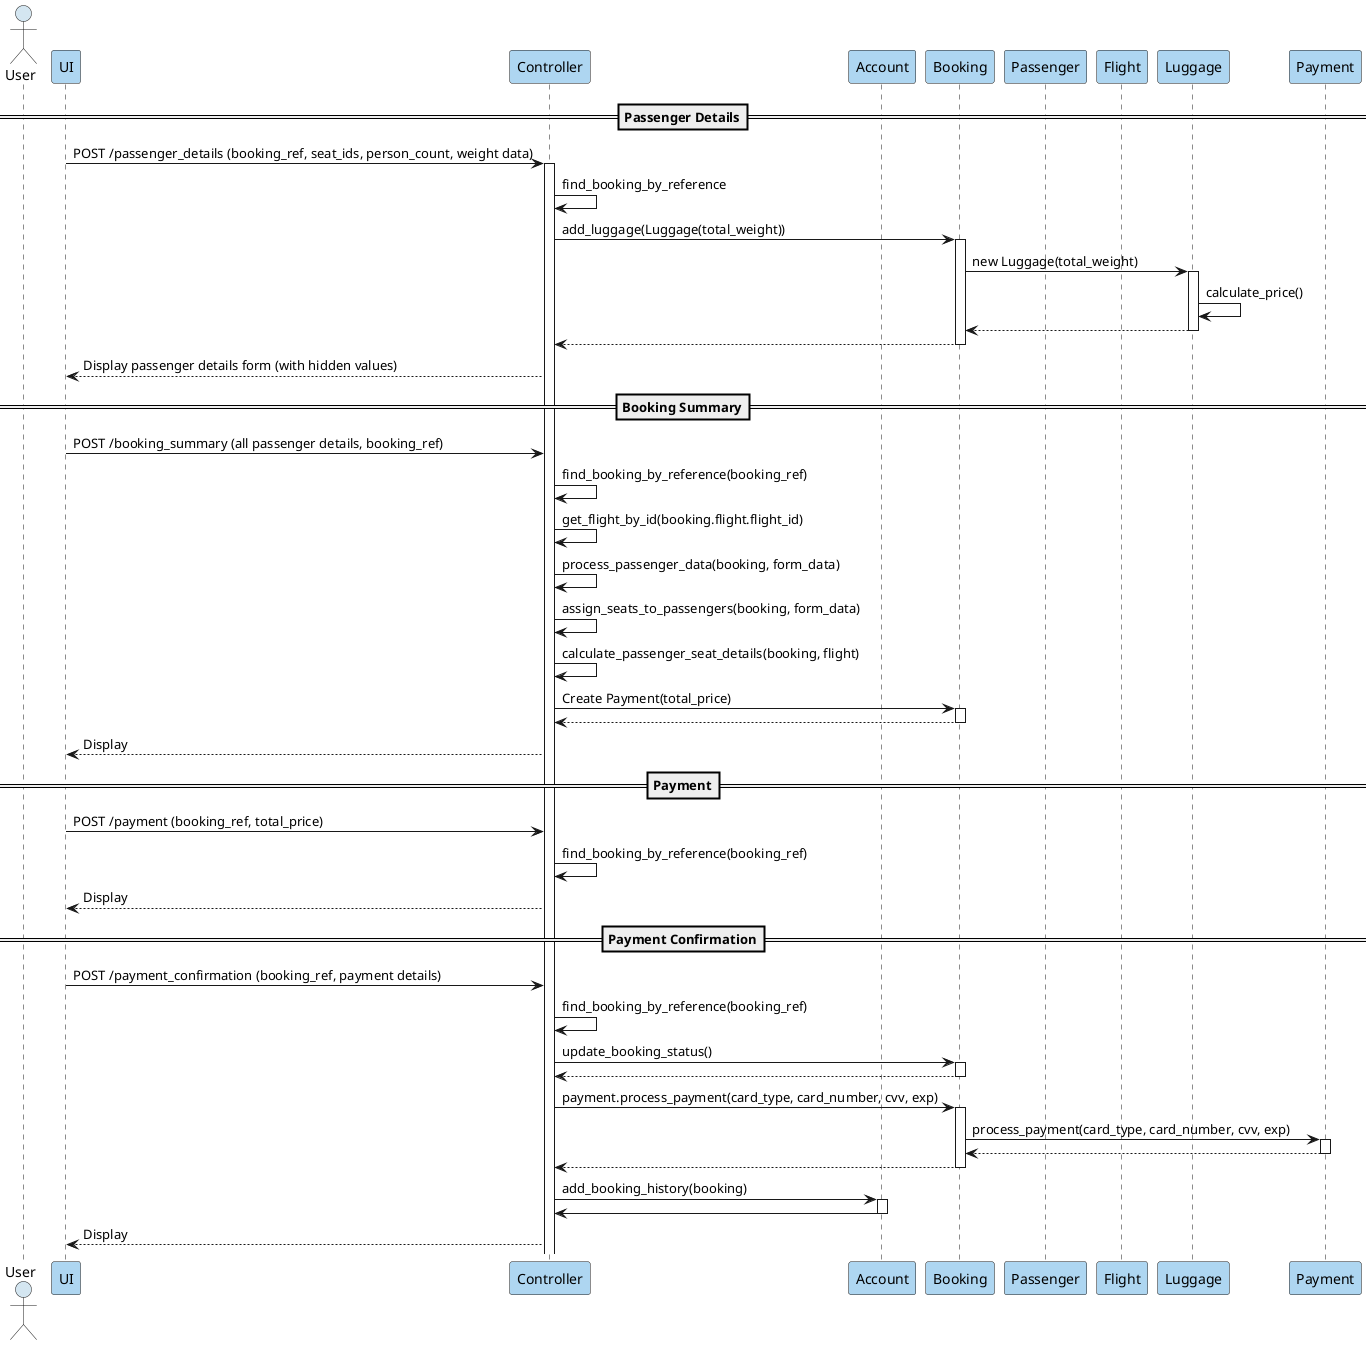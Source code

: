 @startuml Sequence Diagram

skinparam SequenceBoxBorderColor #4682B4
skinparam SequenceBoxBackgroundColor #E6F3FF
skinparam SequenceGroupBackgroundColor #F5FAFF
skinparam SequenceGroupBodyBackgroundColor #FAFBFF
skinparam ParticipantBackgroundColor #AED6F1
skinparam ActorBackgroundColor #D4E6F1

actor "User" as user
participant "UI" as UI
participant "Controller" as Controller
participant "Account" as Account
participant "Booking" as booking
participant "Passenger" as passenger
participant "Flight" as flight
participant "Luggage" as luggage
participant "Payment" as payment

== Passenger Details==

UI -> Controller : POST /passenger_details (booking_ref, seat_ids, person_count, weight data)
activate Controller

Controller -> Controller : find_booking_by_reference

Controller -> booking : add_luggage(Luggage(total_weight))
activate booking
booking -> luggage : new Luggage(total_weight)
activate luggage
luggage -> luggage : calculate_price()
luggage --> booking :
deactivate luggage
booking --> Controller :
deactivate booking

Controller --> UI : Display passenger details form (with hidden values)

== Booking Summary==

UI -> Controller : POST /booking_summary (all passenger details, booking_ref)

Controller -> Controller : find_booking_by_reference(booking_ref)

Controller -> Controller : get_flight_by_id(booking.flight.flight_id)

Controller -> Controller : process_passenger_data(booking, form_data)

Controller -> Controller : assign_seats_to_passengers(booking, form_data)

Controller -> Controller : calculate_passenger_seat_details(booking, flight)

Controller -> booking : Create Payment(total_price)
activate booking
booking --> Controller :
deactivate booking






Controller --> UI : Display

== Payment==

UI -> Controller : POST /payment (booking_ref, total_price)

Controller -> Controller : find_booking_by_reference(booking_ref)

Controller --> UI : Display

== Payment Confirmation==

UI-> Controller : POST /payment_confirmation (booking_ref, payment details)

Controller -> Controller : find_booking_by_reference(booking_ref)

Controller -> booking : update_booking_status()
activate booking
booking --> Controller :
deactivate booking

Controller -> booking : payment.process_payment(card_type, card_number, cvv, exp)
activate booking
booking -> payment : process_payment(card_type, card_number, cvv, exp)
activate payment
payment --> booking :
deactivate payment
booking --> Controller :
deactivate booking

Controller -> Account : add_booking_history(booking)
activate Account
Account -> Controller
deactivate Account

Controller --> UI : Display

@enduml